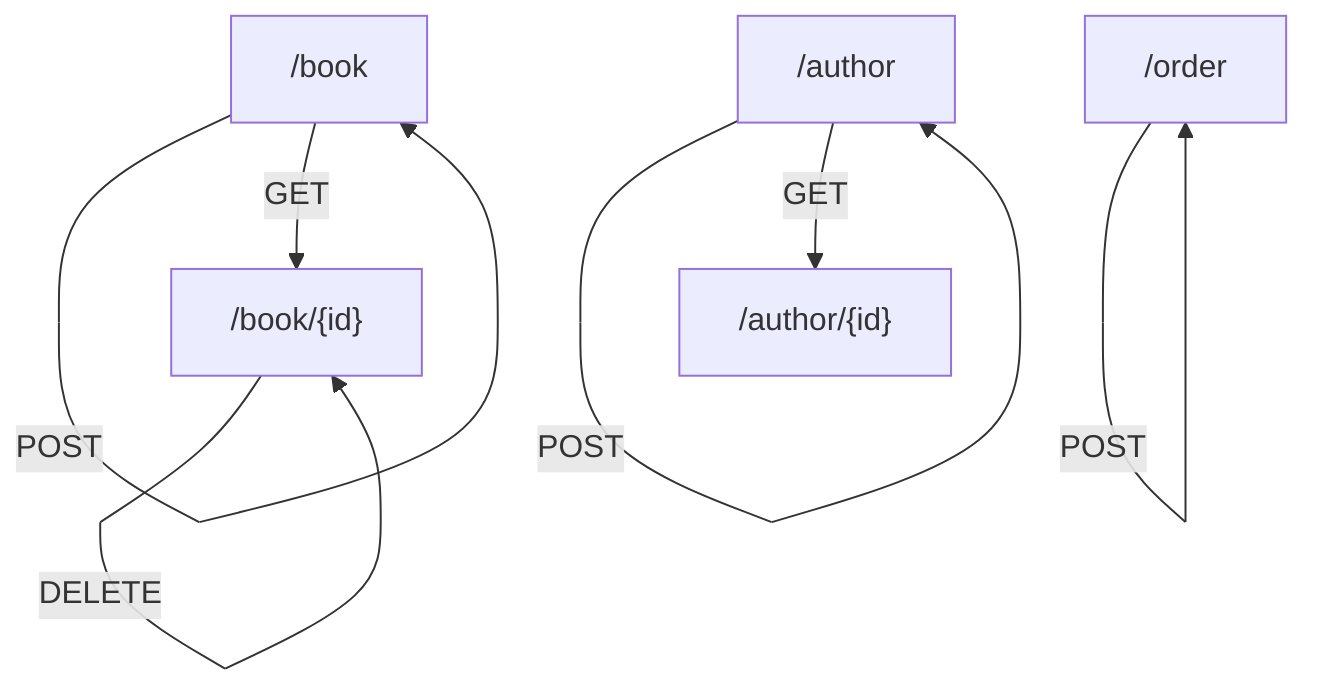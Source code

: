 graph TD
    Book["/book"]
    Author["/author"]
    Order["/order"]
    Book -->|GET| Book
    Book -->|POST| Book
    Book -->|GET| BookID["/book/{id}"]
    BookID -->|PUT| BookID
    BookID -->|DELETE| BookID
    Author -->|GET| Author
    Author -->|POST| Author
    Author -->|GET| AuthorID["/author/{id}"]
    Order -->|GET| Order
    Order -->|POST| Order